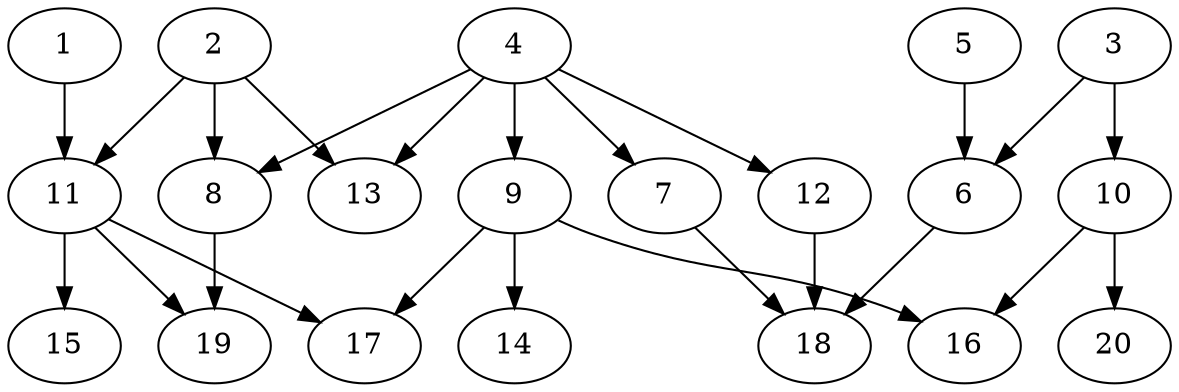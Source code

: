 // DAG automatically generated by daggen at Sat Jul 27 15:39:06 2019
// ./daggen --dot -n 20 --ccr 0.5 --fat 0.8 --regular 0.5 --density 0.4 --mindata 5242880 --maxdata 52428800 
digraph G {
  1 [size="38400000", alpha="0.15", expect_size="19200000"] 
  1 -> 11 [size ="19200000"]
  2 [size="59676672", alpha="0.02", expect_size="29838336"] 
  2 -> 8 [size ="29838336"]
  2 -> 11 [size ="29838336"]
  2 -> 13 [size ="29838336"]
  3 [size="52408320", alpha="0.18", expect_size="26204160"] 
  3 -> 6 [size ="26204160"]
  3 -> 10 [size ="26204160"]
  4 [size="60372992", alpha="0.05", expect_size="30186496"] 
  4 -> 7 [size ="30186496"]
  4 -> 8 [size ="30186496"]
  4 -> 9 [size ="30186496"]
  4 -> 12 [size ="30186496"]
  4 -> 13 [size ="30186496"]
  5 [size="75030528", alpha="0.18", expect_size="37515264"] 
  5 -> 6 [size ="37515264"]
  6 [size="17580032", alpha="0.07", expect_size="8790016"] 
  6 -> 18 [size ="8790016"]
  7 [size="104773632", alpha="0.01", expect_size="52386816"] 
  7 -> 18 [size ="52386816"]
  8 [size="46618624", alpha="0.16", expect_size="23309312"] 
  8 -> 19 [size ="23309312"]
  9 [size="92301312", alpha="0.14", expect_size="46150656"] 
  9 -> 14 [size ="46150656"]
  9 -> 16 [size ="46150656"]
  9 -> 17 [size ="46150656"]
  10 [size="13950976", alpha="0.00", expect_size="6975488"] 
  10 -> 16 [size ="6975488"]
  10 -> 20 [size ="6975488"]
  11 [size="47259648", alpha="0.04", expect_size="23629824"] 
  11 -> 15 [size ="23629824"]
  11 -> 17 [size ="23629824"]
  11 -> 19 [size ="23629824"]
  12 [size="24180736", alpha="0.14", expect_size="12090368"] 
  12 -> 18 [size ="12090368"]
  13 [size="31664128", alpha="0.11", expect_size="15832064"] 
  14 [size="23959552", alpha="0.08", expect_size="11979776"] 
  15 [size="47558656", alpha="0.08", expect_size="23779328"] 
  16 [size="39884800", alpha="0.03", expect_size="19942400"] 
  17 [size="72898560", alpha="0.10", expect_size="36449280"] 
  18 [size="77133824", alpha="0.17", expect_size="38566912"] 
  19 [size="56233984", alpha="0.06", expect_size="28116992"] 
  20 [size="28747776", alpha="0.16", expect_size="14373888"] 
}
